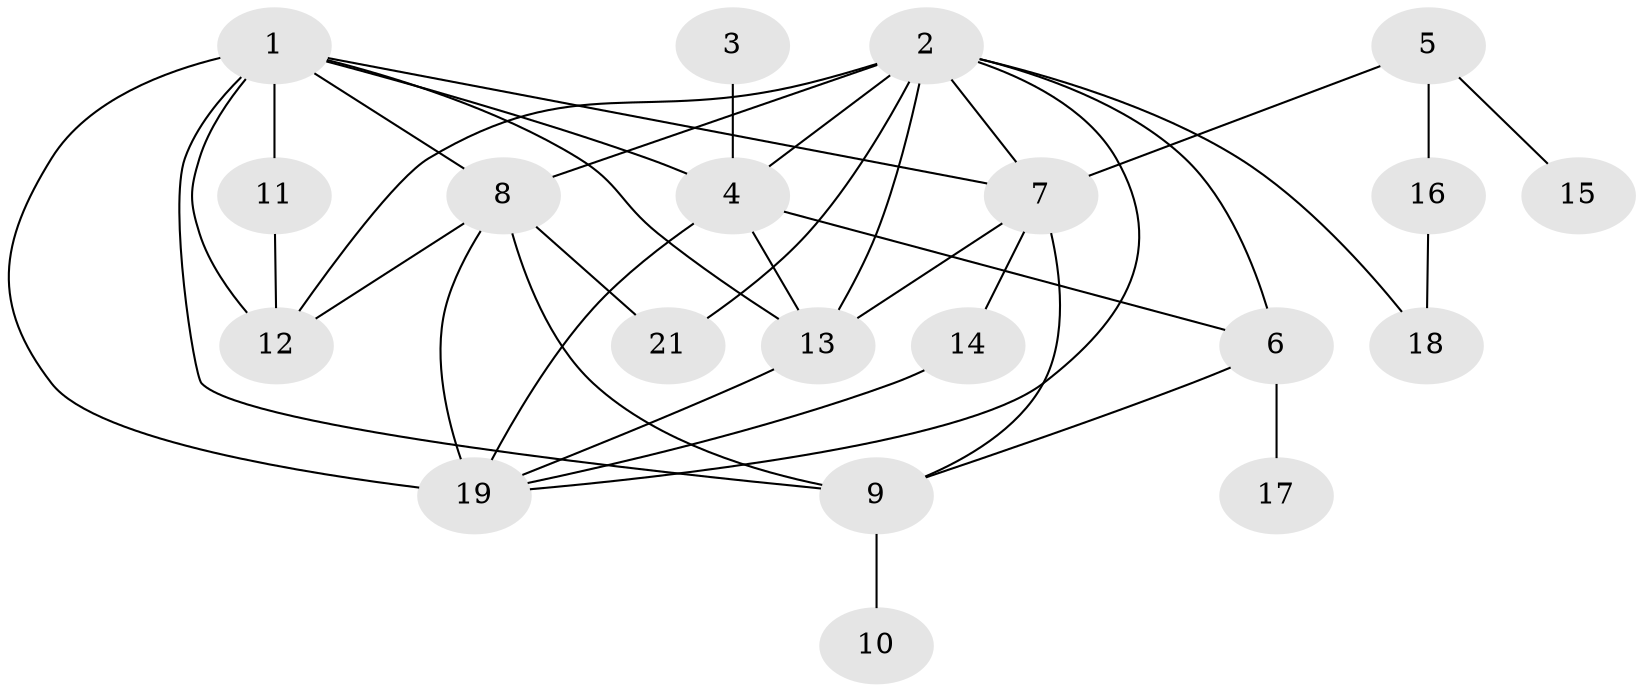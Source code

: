 // original degree distribution, {2: 0.24719101123595505, 4: 0.1348314606741573, 1: 0.21348314606741572, 5: 0.07865168539325842, 3: 0.1797752808988764, 6: 0.033707865168539325, 0: 0.0898876404494382, 7: 0.02247191011235955}
// Generated by graph-tools (version 1.1) at 2025/48/03/04/25 22:48:17]
// undirected, 20 vertices, 38 edges
graph export_dot {
  node [color=gray90,style=filled];
  1;
  2;
  3;
  4;
  5;
  6;
  7;
  8;
  9;
  10;
  11;
  12;
  13;
  14;
  15;
  16;
  17;
  18;
  19;
  21;
  1 -- 4 [weight=1.0];
  1 -- 7 [weight=1.0];
  1 -- 8 [weight=1.0];
  1 -- 9 [weight=1.0];
  1 -- 11 [weight=1.0];
  1 -- 12 [weight=1.0];
  1 -- 13 [weight=1.0];
  1 -- 19 [weight=2.0];
  2 -- 4 [weight=1.0];
  2 -- 6 [weight=1.0];
  2 -- 7 [weight=1.0];
  2 -- 8 [weight=2.0];
  2 -- 12 [weight=1.0];
  2 -- 13 [weight=2.0];
  2 -- 18 [weight=1.0];
  2 -- 19 [weight=1.0];
  2 -- 21 [weight=1.0];
  3 -- 4 [weight=2.0];
  4 -- 6 [weight=1.0];
  4 -- 13 [weight=3.0];
  4 -- 19 [weight=2.0];
  5 -- 7 [weight=1.0];
  5 -- 15 [weight=1.0];
  5 -- 16 [weight=1.0];
  6 -- 9 [weight=1.0];
  6 -- 17 [weight=1.0];
  7 -- 9 [weight=1.0];
  7 -- 13 [weight=1.0];
  7 -- 14 [weight=1.0];
  8 -- 9 [weight=1.0];
  8 -- 12 [weight=1.0];
  8 -- 19 [weight=1.0];
  8 -- 21 [weight=1.0];
  9 -- 10 [weight=1.0];
  11 -- 12 [weight=1.0];
  13 -- 19 [weight=1.0];
  14 -- 19 [weight=1.0];
  16 -- 18 [weight=1.0];
}
